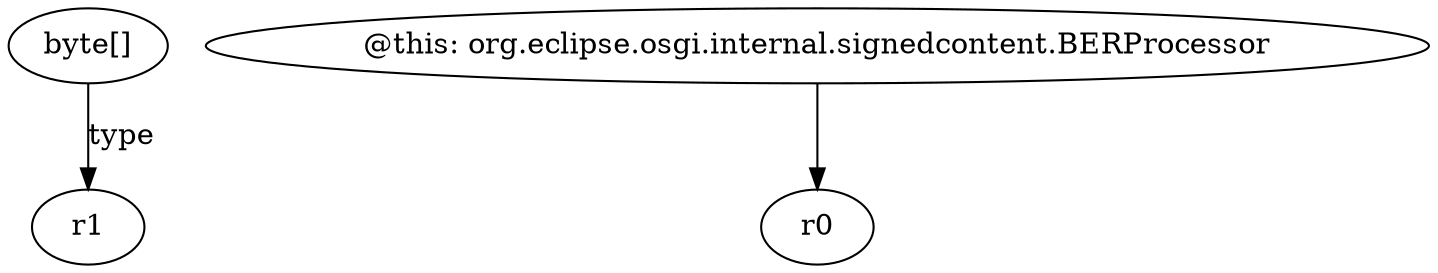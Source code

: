 digraph g {
0[label="byte[]"]
1[label="r1"]
0->1[label="type"]
2[label="@this: org.eclipse.osgi.internal.signedcontent.BERProcessor"]
3[label="r0"]
2->3[label=""]
}